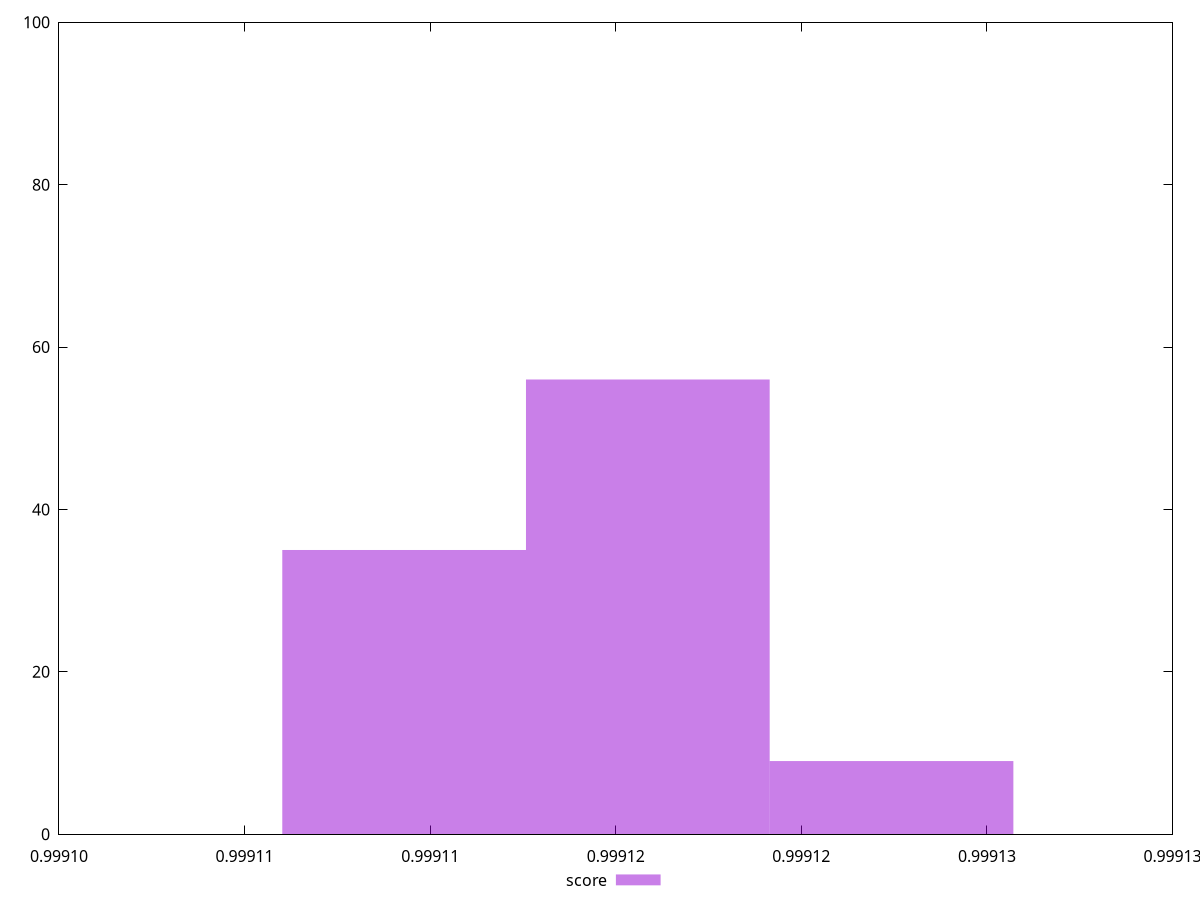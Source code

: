 reset
set terminal svg size 640, 490 enhanced background rgb 'white'
set output "report_00007_2020-12-11T15:55:29.892Z/first-cpu-idle/samples/pages+cached+noexternal+nofonts+nosvg+noimg+nocss+nojs/score/histogram.svg"

$score <<EOF
0.9991092985714362 35
0.9991158642293665 56
0.9991224298872968 9
EOF

set key outside below
set boxwidth 0.00000656565793031199
set yrange [0:100]
set style fill transparent solid 0.5 noborder

plot \
  $score title "score" with boxes, \


reset